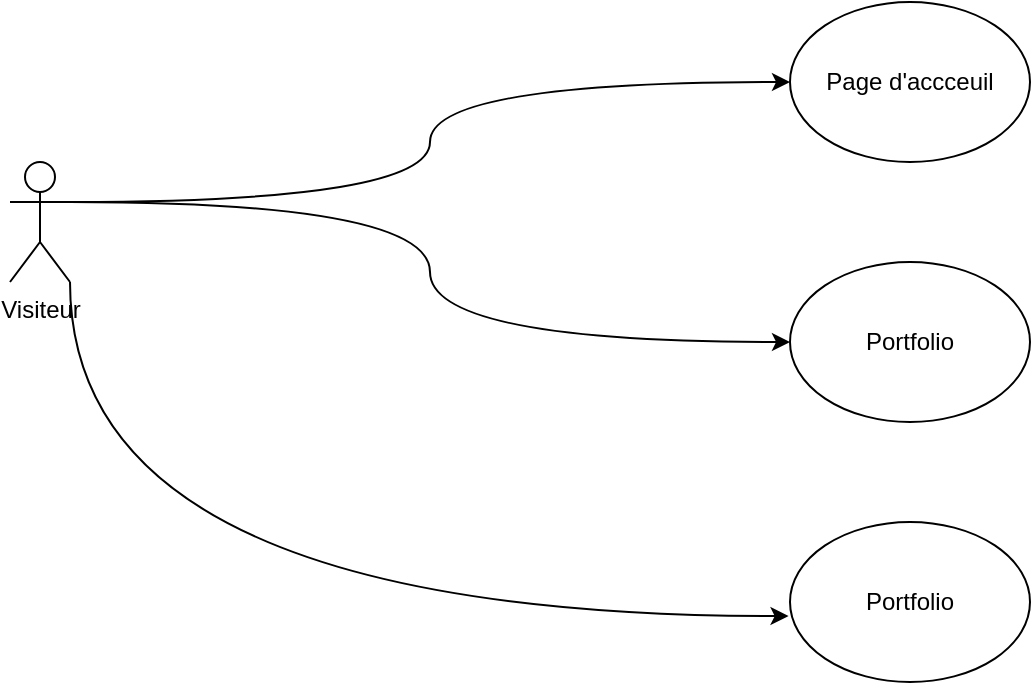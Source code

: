 <mxfile version="26.0.11">
  <diagram name="Page-1" id="y8R-TaXKTk3c_VFP91CM">
    <mxGraphModel dx="794" dy="505" grid="1" gridSize="10" guides="1" tooltips="1" connect="1" arrows="1" fold="1" page="1" pageScale="1" pageWidth="850" pageHeight="1100" math="0" shadow="0">
      <root>
        <mxCell id="0" />
        <mxCell id="1" parent="0" />
        <mxCell id="g0tvIFNnP4QoXQsDMgKe-8" style="edgeStyle=orthogonalEdgeStyle;rounded=0;orthogonalLoop=1;jettySize=auto;html=1;exitX=1;exitY=0.333;exitDx=0;exitDy=0;exitPerimeter=0;entryX=0;entryY=0.5;entryDx=0;entryDy=0;curved=1;" parent="1" source="g0tvIFNnP4QoXQsDMgKe-1" target="g0tvIFNnP4QoXQsDMgKe-4" edge="1">
          <mxGeometry relative="1" as="geometry" />
        </mxCell>
        <mxCell id="g0tvIFNnP4QoXQsDMgKe-11" style="edgeStyle=orthogonalEdgeStyle;rounded=0;orthogonalLoop=1;jettySize=auto;html=1;exitX=1;exitY=0.333;exitDx=0;exitDy=0;exitPerimeter=0;curved=1;" parent="1" source="g0tvIFNnP4QoXQsDMgKe-1" target="g0tvIFNnP4QoXQsDMgKe-6" edge="1">
          <mxGeometry relative="1" as="geometry" />
        </mxCell>
        <mxCell id="g0tvIFNnP4QoXQsDMgKe-1" value="Visiteur" style="shape=umlActor;verticalLabelPosition=bottom;verticalAlign=top;html=1;outlineConnect=0;" parent="1" vertex="1">
          <mxGeometry x="130" y="180" width="30" height="60" as="geometry" />
        </mxCell>
        <mxCell id="g0tvIFNnP4QoXQsDMgKe-4" value="Page d&#39;accceuil" style="ellipse;whiteSpace=wrap;html=1;" parent="1" vertex="1">
          <mxGeometry x="520" y="100" width="120" height="80" as="geometry" />
        </mxCell>
        <mxCell id="g0tvIFNnP4QoXQsDMgKe-6" value="Portfolio" style="ellipse;whiteSpace=wrap;html=1;" parent="1" vertex="1">
          <mxGeometry x="520" y="230" width="120" height="80" as="geometry" />
        </mxCell>
        <mxCell id="g0tvIFNnP4QoXQsDMgKe-7" value="Portfolio" style="ellipse;whiteSpace=wrap;html=1;" parent="1" vertex="1">
          <mxGeometry x="520" y="360" width="120" height="80" as="geometry" />
        </mxCell>
        <mxCell id="g0tvIFNnP4QoXQsDMgKe-10" style="edgeStyle=orthogonalEdgeStyle;rounded=0;orthogonalLoop=1;jettySize=auto;html=1;exitX=1;exitY=1;exitDx=0;exitDy=0;exitPerimeter=0;entryX=-0.006;entryY=0.588;entryDx=0;entryDy=0;entryPerimeter=0;curved=1;" parent="1" source="g0tvIFNnP4QoXQsDMgKe-1" target="g0tvIFNnP4QoXQsDMgKe-7" edge="1">
          <mxGeometry relative="1" as="geometry" />
        </mxCell>
      </root>
    </mxGraphModel>
  </diagram>
</mxfile>
